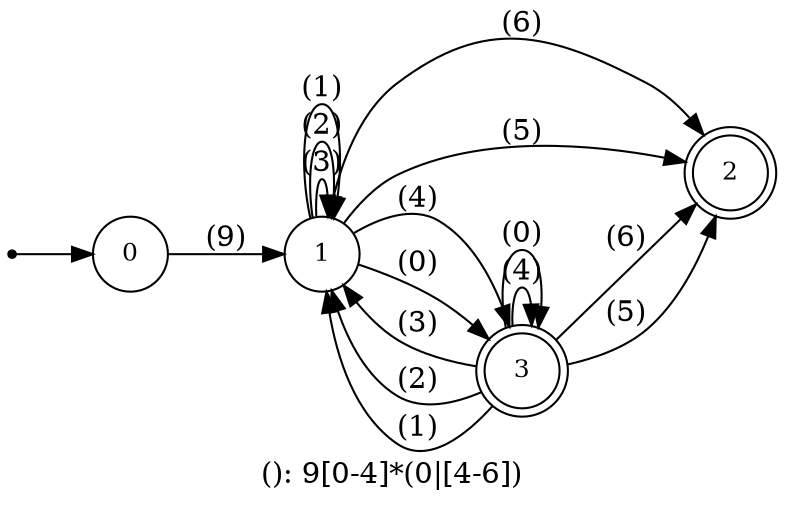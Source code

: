 digraph G {
label = "(): 9[0-4]*(0|[4-6])";
rankdir = LR;
node [shape = circle, label="0", fontsize=12]0;
node [shape = circle, label="1", fontsize=12]1;
node [shape = doublecircle, label="2", fontsize=12]2;
node [shape = doublecircle, label="3", fontsize=12]3;
node [shape = point ]; qi
qi ->0;
0 -> 1[ label = "(9)"];
1 -> 2[ label = "(6)"];
1 -> 2[ label = "(5)"];
1 -> 3[ label = "(4)"];
1 -> 1[ label = "(3)"];
1 -> 1[ label = "(2)"];
1 -> 1[ label = "(1)"];
1 -> 3[ label = "(0)"];
3 -> 2[ label = "(6)"];
3 -> 2[ label = "(5)"];
3 -> 3[ label = "(4)"];
3 -> 1[ label = "(3)"];
3 -> 1[ label = "(2)"];
3 -> 1[ label = "(1)"];
3 -> 3[ label = "(0)"];
}
